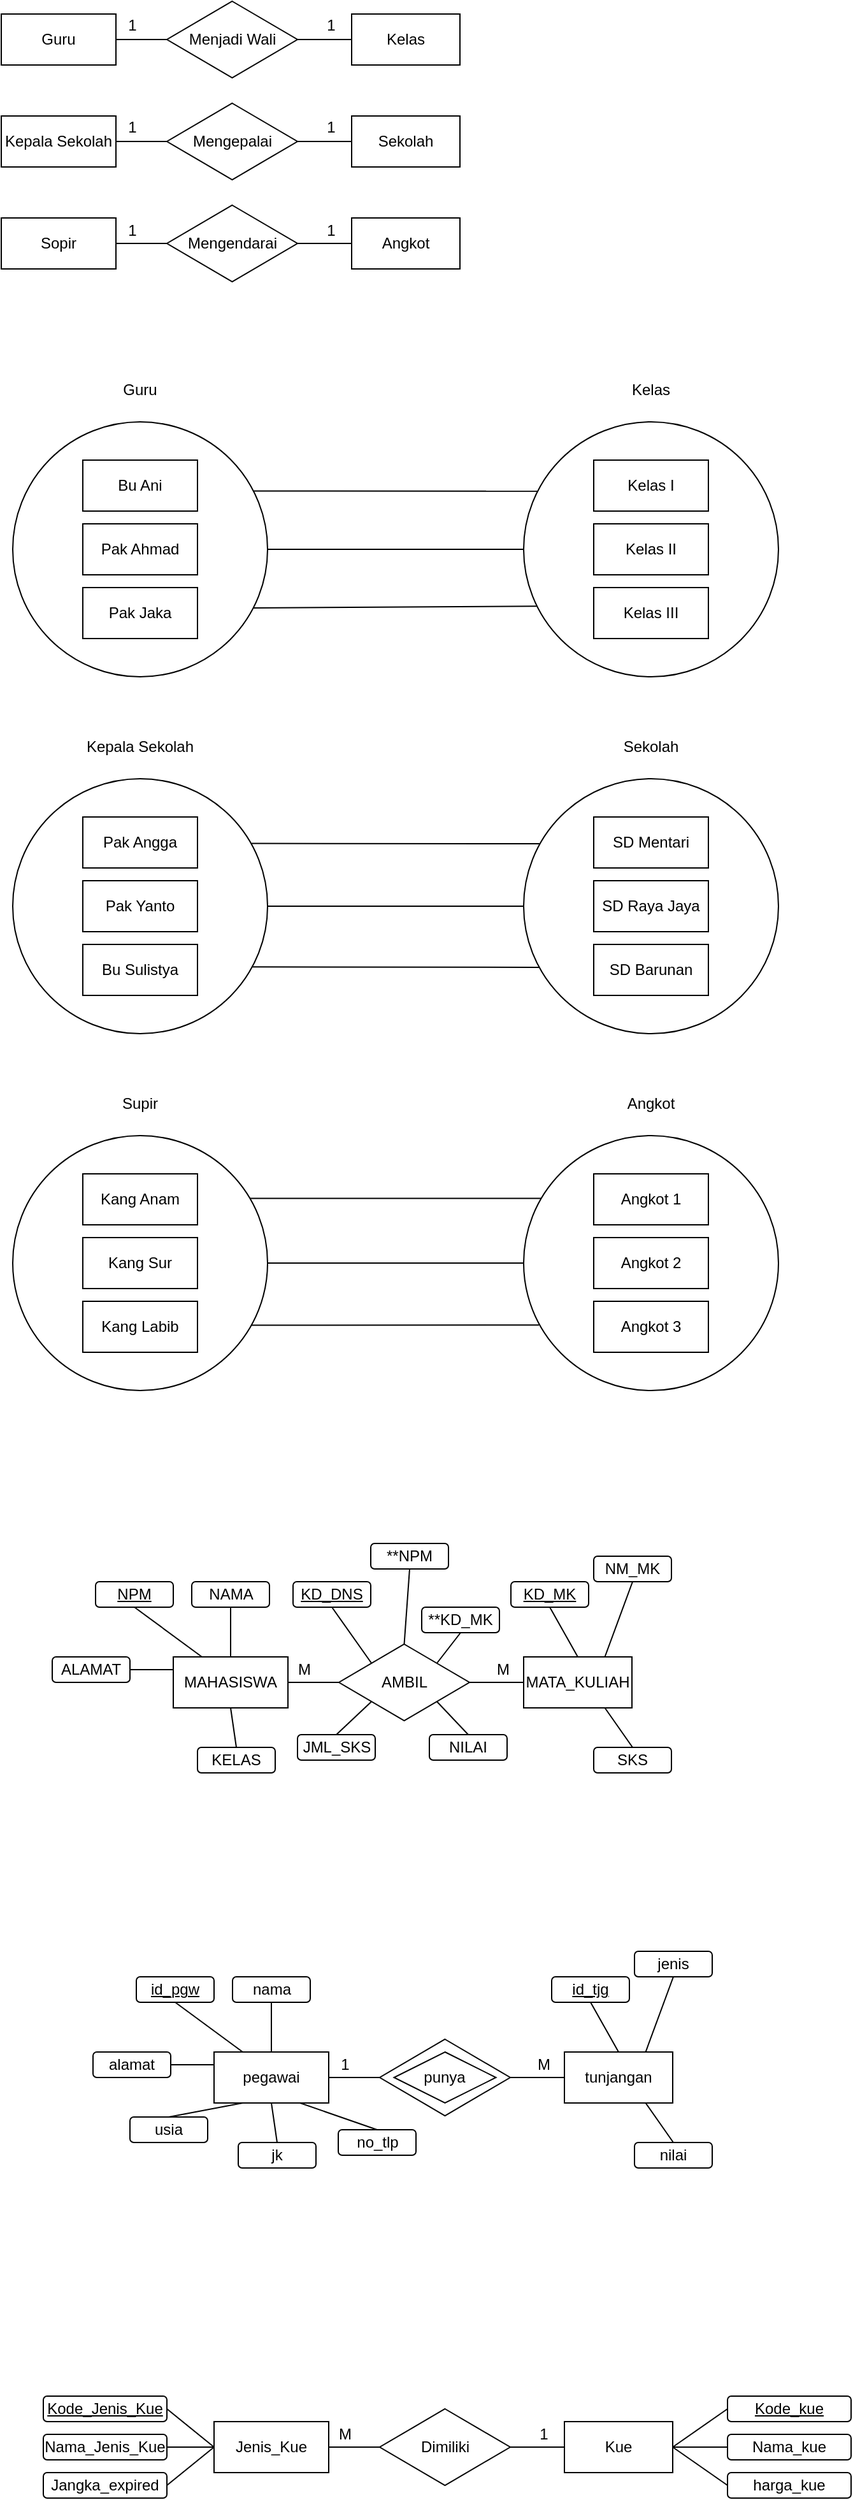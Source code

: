 <mxfile version="23.1.6" type="github">
  <diagram name="Page-1" id="zsiFgq6FLZW26vrNv4Vc">
    <mxGraphModel dx="6660" dy="2965" grid="1" gridSize="10" guides="1" tooltips="1" connect="1" arrows="1" fold="1" page="1" pageScale="1" pageWidth="850" pageHeight="1100" math="0" shadow="0">
      <root>
        <mxCell id="0" />
        <mxCell id="1" parent="0" />
        <mxCell id="rfyaZzov8rwhPZWPpQSS-3" value="&lt;font style=&quot;font-size: 12px;&quot;&gt;Guru&lt;/font&gt;" style="rounded=0;whiteSpace=wrap;html=1;" parent="1" vertex="1">
          <mxGeometry x="110" y="80" width="90" height="40" as="geometry" />
        </mxCell>
        <mxCell id="rfyaZzov8rwhPZWPpQSS-5" value="Menjadi Wali" style="rhombus;whiteSpace=wrap;html=1;" parent="1" vertex="1">
          <mxGeometry x="240" y="70" width="102.5" height="60" as="geometry" />
        </mxCell>
        <mxCell id="63IFcigbR9Jctw0PeHF3-1" value="&lt;font style=&quot;font-size: 12px;&quot;&gt;Angkot&lt;/font&gt;" style="rounded=0;whiteSpace=wrap;html=1;" vertex="1" parent="1">
          <mxGeometry x="385" y="240" width="85" height="40" as="geometry" />
        </mxCell>
        <mxCell id="63IFcigbR9Jctw0PeHF3-2" value="&lt;font style=&quot;font-size: 12px;&quot;&gt;Sopir&lt;/font&gt;" style="rounded=0;whiteSpace=wrap;html=1;" vertex="1" parent="1">
          <mxGeometry x="110" y="240" width="90" height="40" as="geometry" />
        </mxCell>
        <mxCell id="63IFcigbR9Jctw0PeHF3-3" value="&lt;font style=&quot;font-size: 12px;&quot;&gt;Kepala Sekolah&lt;/font&gt;" style="rounded=0;whiteSpace=wrap;html=1;" vertex="1" parent="1">
          <mxGeometry x="110" y="160" width="90" height="40" as="geometry" />
        </mxCell>
        <mxCell id="63IFcigbR9Jctw0PeHF3-4" value="&lt;font style=&quot;font-size: 12px;&quot;&gt;Sekolah&lt;/font&gt;" style="rounded=0;whiteSpace=wrap;html=1;" vertex="1" parent="1">
          <mxGeometry x="385" y="160" width="85" height="40" as="geometry" />
        </mxCell>
        <mxCell id="63IFcigbR9Jctw0PeHF3-5" value="&lt;font style=&quot;font-size: 12px;&quot;&gt;Kelas&lt;/font&gt;" style="rounded=0;whiteSpace=wrap;html=1;" vertex="1" parent="1">
          <mxGeometry x="385" y="80" width="85" height="40" as="geometry" />
        </mxCell>
        <mxCell id="63IFcigbR9Jctw0PeHF3-6" value="Mengendarai" style="rhombus;whiteSpace=wrap;html=1;" vertex="1" parent="1">
          <mxGeometry x="240" y="230" width="102.5" height="60" as="geometry" />
        </mxCell>
        <mxCell id="63IFcigbR9Jctw0PeHF3-7" value="Mengepalai" style="rhombus;whiteSpace=wrap;html=1;" vertex="1" parent="1">
          <mxGeometry x="240" y="150" width="102.5" height="60" as="geometry" />
        </mxCell>
        <mxCell id="63IFcigbR9Jctw0PeHF3-9" value="" style="endArrow=none;html=1;rounded=0;exitX=1;exitY=0.5;exitDx=0;exitDy=0;entryX=0;entryY=0.5;entryDx=0;entryDy=0;" edge="1" parent="1" source="63IFcigbR9Jctw0PeHF3-2" target="63IFcigbR9Jctw0PeHF3-6">
          <mxGeometry width="50" height="50" relative="1" as="geometry">
            <mxPoint x="420" y="270" as="sourcePoint" />
            <mxPoint x="470" y="220" as="targetPoint" />
          </mxGeometry>
        </mxCell>
        <mxCell id="63IFcigbR9Jctw0PeHF3-10" value="" style="endArrow=none;html=1;rounded=0;entryX=1;entryY=0.5;entryDx=0;entryDy=0;exitX=0;exitY=0.5;exitDx=0;exitDy=0;" edge="1" parent="1" source="63IFcigbR9Jctw0PeHF3-4" target="63IFcigbR9Jctw0PeHF3-7">
          <mxGeometry width="50" height="50" relative="1" as="geometry">
            <mxPoint x="420" y="270" as="sourcePoint" />
            <mxPoint x="470" y="220" as="targetPoint" />
          </mxGeometry>
        </mxCell>
        <mxCell id="63IFcigbR9Jctw0PeHF3-11" value="" style="endArrow=none;html=1;rounded=0;entryX=1;entryY=0.5;entryDx=0;entryDy=0;exitX=0;exitY=0.5;exitDx=0;exitDy=0;" edge="1" parent="1" source="63IFcigbR9Jctw0PeHF3-7" target="63IFcigbR9Jctw0PeHF3-3">
          <mxGeometry width="50" height="50" relative="1" as="geometry">
            <mxPoint x="420" y="270" as="sourcePoint" />
            <mxPoint x="470" y="220" as="targetPoint" />
          </mxGeometry>
        </mxCell>
        <mxCell id="63IFcigbR9Jctw0PeHF3-12" value="" style="endArrow=none;html=1;rounded=0;entryX=1;entryY=0.5;entryDx=0;entryDy=0;exitX=0;exitY=0.5;exitDx=0;exitDy=0;" edge="1" parent="1" source="63IFcigbR9Jctw0PeHF3-5" target="rfyaZzov8rwhPZWPpQSS-5">
          <mxGeometry width="50" height="50" relative="1" as="geometry">
            <mxPoint x="420" y="270" as="sourcePoint" />
            <mxPoint x="470" y="220" as="targetPoint" />
          </mxGeometry>
        </mxCell>
        <mxCell id="63IFcigbR9Jctw0PeHF3-13" value="" style="endArrow=none;html=1;rounded=0;exitX=1;exitY=0.5;exitDx=0;exitDy=0;entryX=0;entryY=0.5;entryDx=0;entryDy=0;" edge="1" parent="1" source="rfyaZzov8rwhPZWPpQSS-3" target="rfyaZzov8rwhPZWPpQSS-5">
          <mxGeometry width="50" height="50" relative="1" as="geometry">
            <mxPoint x="210" y="90" as="sourcePoint" />
            <mxPoint x="260" y="40" as="targetPoint" />
          </mxGeometry>
        </mxCell>
        <mxCell id="63IFcigbR9Jctw0PeHF3-14" value="" style="endArrow=none;html=1;rounded=0;exitX=0;exitY=0.5;exitDx=0;exitDy=0;entryX=1;entryY=0.5;entryDx=0;entryDy=0;" edge="1" parent="1" source="63IFcigbR9Jctw0PeHF3-1" target="63IFcigbR9Jctw0PeHF3-6">
          <mxGeometry width="50" height="50" relative="1" as="geometry">
            <mxPoint x="420" y="270" as="sourcePoint" />
            <mxPoint x="470" y="220" as="targetPoint" />
          </mxGeometry>
        </mxCell>
        <mxCell id="63IFcigbR9Jctw0PeHF3-16" value="1" style="text;html=1;align=center;verticalAlign=middle;whiteSpace=wrap;rounded=0;" vertex="1" parent="1">
          <mxGeometry x="183" y="74" width="60" height="30" as="geometry" />
        </mxCell>
        <mxCell id="63IFcigbR9Jctw0PeHF3-17" value="1" style="text;html=1;align=center;verticalAlign=middle;whiteSpace=wrap;rounded=0;" vertex="1" parent="1">
          <mxGeometry x="338.5" y="74" width="60" height="30" as="geometry" />
        </mxCell>
        <mxCell id="63IFcigbR9Jctw0PeHF3-18" value="1" style="text;html=1;align=center;verticalAlign=middle;whiteSpace=wrap;rounded=0;" vertex="1" parent="1">
          <mxGeometry x="338.5" y="235" width="60" height="30" as="geometry" />
        </mxCell>
        <mxCell id="63IFcigbR9Jctw0PeHF3-19" value="1" style="text;html=1;align=center;verticalAlign=middle;whiteSpace=wrap;rounded=0;" vertex="1" parent="1">
          <mxGeometry x="183" y="235" width="60" height="30" as="geometry" />
        </mxCell>
        <mxCell id="63IFcigbR9Jctw0PeHF3-20" value="1" style="text;html=1;align=center;verticalAlign=middle;whiteSpace=wrap;rounded=0;" vertex="1" parent="1">
          <mxGeometry x="183" y="154" width="60" height="30" as="geometry" />
        </mxCell>
        <mxCell id="63IFcigbR9Jctw0PeHF3-21" value="1" style="text;html=1;align=center;verticalAlign=middle;whiteSpace=wrap;rounded=0;" vertex="1" parent="1">
          <mxGeometry x="338.5" y="154" width="60" height="30" as="geometry" />
        </mxCell>
        <mxCell id="63IFcigbR9Jctw0PeHF3-23" value="" style="ellipse;whiteSpace=wrap;html=1;aspect=fixed;" vertex="1" parent="1">
          <mxGeometry x="119" y="400" width="200" height="200" as="geometry" />
        </mxCell>
        <mxCell id="63IFcigbR9Jctw0PeHF3-25" value="" style="ellipse;whiteSpace=wrap;html=1;aspect=fixed;" vertex="1" parent="1">
          <mxGeometry x="119" y="680" width="200" height="200" as="geometry" />
        </mxCell>
        <mxCell id="63IFcigbR9Jctw0PeHF3-26" value="" style="ellipse;whiteSpace=wrap;html=1;aspect=fixed;" vertex="1" parent="1">
          <mxGeometry x="520" y="680" width="200" height="200" as="geometry" />
        </mxCell>
        <mxCell id="63IFcigbR9Jctw0PeHF3-27" value="" style="ellipse;whiteSpace=wrap;html=1;aspect=fixed;" vertex="1" parent="1">
          <mxGeometry x="520" y="960" width="200" height="200" as="geometry" />
        </mxCell>
        <mxCell id="63IFcigbR9Jctw0PeHF3-28" value="" style="ellipse;whiteSpace=wrap;html=1;aspect=fixed;" vertex="1" parent="1">
          <mxGeometry x="119" y="960" width="200" height="200" as="geometry" />
        </mxCell>
        <mxCell id="63IFcigbR9Jctw0PeHF3-29" value="" style="ellipse;whiteSpace=wrap;html=1;aspect=fixed;" vertex="1" parent="1">
          <mxGeometry x="520" y="400" width="200" height="200" as="geometry" />
        </mxCell>
        <mxCell id="63IFcigbR9Jctw0PeHF3-30" value="&lt;font style=&quot;font-size: 12px;&quot;&gt;Kelas III&lt;/font&gt;" style="rounded=0;whiteSpace=wrap;html=1;" vertex="1" parent="1">
          <mxGeometry x="575" y="530" width="90" height="40" as="geometry" />
        </mxCell>
        <mxCell id="63IFcigbR9Jctw0PeHF3-31" value="&lt;font style=&quot;font-size: 12px;&quot;&gt;Kelas II&lt;/font&gt;" style="rounded=0;whiteSpace=wrap;html=1;" vertex="1" parent="1">
          <mxGeometry x="575" y="480" width="90" height="40" as="geometry" />
        </mxCell>
        <mxCell id="63IFcigbR9Jctw0PeHF3-32" value="&lt;font style=&quot;font-size: 12px;&quot;&gt;Kelas I&lt;/font&gt;" style="rounded=0;whiteSpace=wrap;html=1;" vertex="1" parent="1">
          <mxGeometry x="575" y="430" width="90" height="40" as="geometry" />
        </mxCell>
        <mxCell id="63IFcigbR9Jctw0PeHF3-33" value="&lt;font style=&quot;font-size: 12px;&quot;&gt;Pak Jaka&lt;/font&gt;" style="rounded=0;whiteSpace=wrap;html=1;" vertex="1" parent="1">
          <mxGeometry x="174" y="530" width="90" height="40" as="geometry" />
        </mxCell>
        <mxCell id="63IFcigbR9Jctw0PeHF3-34" value="&lt;font style=&quot;font-size: 12px;&quot;&gt;Pak Ahmad&lt;/font&gt;" style="rounded=0;whiteSpace=wrap;html=1;" vertex="1" parent="1">
          <mxGeometry x="174" y="480" width="90" height="40" as="geometry" />
        </mxCell>
        <mxCell id="63IFcigbR9Jctw0PeHF3-35" value="&lt;font style=&quot;font-size: 12px;&quot;&gt;Bu Ani&lt;/font&gt;" style="rounded=0;whiteSpace=wrap;html=1;" vertex="1" parent="1">
          <mxGeometry x="174" y="430" width="90" height="40" as="geometry" />
        </mxCell>
        <mxCell id="63IFcigbR9Jctw0PeHF3-36" value="&lt;font style=&quot;font-size: 12px;&quot;&gt;SD Barunan&lt;/font&gt;" style="rounded=0;whiteSpace=wrap;html=1;" vertex="1" parent="1">
          <mxGeometry x="575" y="810" width="90" height="40" as="geometry" />
        </mxCell>
        <mxCell id="63IFcigbR9Jctw0PeHF3-37" value="&lt;font style=&quot;font-size: 12px;&quot;&gt;SD Raya Jaya&lt;/font&gt;" style="rounded=0;whiteSpace=wrap;html=1;" vertex="1" parent="1">
          <mxGeometry x="575" y="760" width="90" height="40" as="geometry" />
        </mxCell>
        <mxCell id="63IFcigbR9Jctw0PeHF3-38" value="&lt;font style=&quot;font-size: 12px;&quot;&gt;SD Mentari&lt;/font&gt;" style="rounded=0;whiteSpace=wrap;html=1;" vertex="1" parent="1">
          <mxGeometry x="575" y="710" width="90" height="40" as="geometry" />
        </mxCell>
        <mxCell id="63IFcigbR9Jctw0PeHF3-39" value="&lt;font style=&quot;font-size: 12px;&quot;&gt;Bu Sulistya&lt;/font&gt;" style="rounded=0;whiteSpace=wrap;html=1;" vertex="1" parent="1">
          <mxGeometry x="174" y="810" width="90" height="40" as="geometry" />
        </mxCell>
        <mxCell id="63IFcigbR9Jctw0PeHF3-40" value="Pak Yanto" style="rounded=0;whiteSpace=wrap;html=1;" vertex="1" parent="1">
          <mxGeometry x="174" y="760" width="90" height="40" as="geometry" />
        </mxCell>
        <mxCell id="63IFcigbR9Jctw0PeHF3-41" value="&lt;font style=&quot;font-size: 12px;&quot;&gt;Pak Angga&lt;/font&gt;" style="rounded=0;whiteSpace=wrap;html=1;" vertex="1" parent="1">
          <mxGeometry x="174" y="710" width="90" height="40" as="geometry" />
        </mxCell>
        <mxCell id="63IFcigbR9Jctw0PeHF3-42" value="&lt;font style=&quot;font-size: 12px;&quot;&gt;Angkot 3&lt;/font&gt;" style="rounded=0;whiteSpace=wrap;html=1;" vertex="1" parent="1">
          <mxGeometry x="575" y="1090" width="90" height="40" as="geometry" />
        </mxCell>
        <mxCell id="63IFcigbR9Jctw0PeHF3-43" value="&lt;font style=&quot;font-size: 12px;&quot;&gt;Angkot 2&lt;/font&gt;" style="rounded=0;whiteSpace=wrap;html=1;" vertex="1" parent="1">
          <mxGeometry x="575" y="1040" width="90" height="40" as="geometry" />
        </mxCell>
        <mxCell id="63IFcigbR9Jctw0PeHF3-44" value="&lt;font style=&quot;font-size: 12px;&quot;&gt;Angkot 1&lt;/font&gt;" style="rounded=0;whiteSpace=wrap;html=1;" vertex="1" parent="1">
          <mxGeometry x="575" y="990" width="90" height="40" as="geometry" />
        </mxCell>
        <mxCell id="63IFcigbR9Jctw0PeHF3-45" value="&lt;font style=&quot;font-size: 12px;&quot;&gt;Kang Labib&lt;/font&gt;" style="rounded=0;whiteSpace=wrap;html=1;" vertex="1" parent="1">
          <mxGeometry x="174" y="1090" width="90" height="40" as="geometry" />
        </mxCell>
        <mxCell id="63IFcigbR9Jctw0PeHF3-46" value="&lt;font style=&quot;font-size: 12px;&quot;&gt;Kang Sur&lt;/font&gt;" style="rounded=0;whiteSpace=wrap;html=1;" vertex="1" parent="1">
          <mxGeometry x="174" y="1040" width="90" height="40" as="geometry" />
        </mxCell>
        <mxCell id="63IFcigbR9Jctw0PeHF3-47" value="Kang Anam" style="rounded=0;whiteSpace=wrap;html=1;" vertex="1" parent="1">
          <mxGeometry x="174" y="990" width="90" height="40" as="geometry" />
        </mxCell>
        <mxCell id="63IFcigbR9Jctw0PeHF3-48" value="Supir" style="text;html=1;align=center;verticalAlign=middle;whiteSpace=wrap;rounded=0;" vertex="1" parent="1">
          <mxGeometry x="189" y="920" width="60" height="30" as="geometry" />
        </mxCell>
        <mxCell id="63IFcigbR9Jctw0PeHF3-49" value="Angkot" style="text;html=1;align=center;verticalAlign=middle;whiteSpace=wrap;rounded=0;" vertex="1" parent="1">
          <mxGeometry x="590" y="920" width="60" height="30" as="geometry" />
        </mxCell>
        <mxCell id="63IFcigbR9Jctw0PeHF3-50" value="Sekolah" style="text;html=1;align=center;verticalAlign=middle;whiteSpace=wrap;rounded=0;" vertex="1" parent="1">
          <mxGeometry x="590" y="640" width="60" height="30" as="geometry" />
        </mxCell>
        <mxCell id="63IFcigbR9Jctw0PeHF3-51" value="Kepala Sekolah" style="text;html=1;align=center;verticalAlign=middle;whiteSpace=wrap;rounded=0;" vertex="1" parent="1">
          <mxGeometry x="174" y="640" width="90" height="30" as="geometry" />
        </mxCell>
        <mxCell id="63IFcigbR9Jctw0PeHF3-52" value="Kelas" style="text;html=1;align=center;verticalAlign=middle;whiteSpace=wrap;rounded=0;" vertex="1" parent="1">
          <mxGeometry x="590" y="360" width="60" height="30" as="geometry" />
        </mxCell>
        <mxCell id="63IFcigbR9Jctw0PeHF3-53" value="Guru" style="text;html=1;align=center;verticalAlign=middle;whiteSpace=wrap;rounded=0;" vertex="1" parent="1">
          <mxGeometry x="189" y="360" width="60" height="30" as="geometry" />
        </mxCell>
        <mxCell id="63IFcigbR9Jctw0PeHF3-54" value="" style="endArrow=none;html=1;rounded=0;exitX=0.937;exitY=0.744;exitDx=0;exitDy=0;exitPerimeter=0;entryX=0.06;entryY=0.743;entryDx=0;entryDy=0;entryPerimeter=0;" edge="1" parent="1" source="63IFcigbR9Jctw0PeHF3-28" target="63IFcigbR9Jctw0PeHF3-27">
          <mxGeometry width="50" height="50" relative="1" as="geometry">
            <mxPoint x="350" y="1080" as="sourcePoint" />
            <mxPoint x="470" y="950" as="targetPoint" />
          </mxGeometry>
        </mxCell>
        <mxCell id="63IFcigbR9Jctw0PeHF3-55" value="" style="endArrow=none;html=1;rounded=0;exitX=1;exitY=0.5;exitDx=0;exitDy=0;entryX=0;entryY=0.5;entryDx=0;entryDy=0;" edge="1" parent="1" source="63IFcigbR9Jctw0PeHF3-28" target="63IFcigbR9Jctw0PeHF3-27">
          <mxGeometry width="50" height="50" relative="1" as="geometry">
            <mxPoint x="420" y="1000" as="sourcePoint" />
            <mxPoint x="470" y="950" as="targetPoint" />
          </mxGeometry>
        </mxCell>
        <mxCell id="63IFcigbR9Jctw0PeHF3-56" value="" style="endArrow=none;html=1;rounded=0;exitX=0.93;exitY=0.246;exitDx=0;exitDy=0;exitPerimeter=0;entryX=0.069;entryY=0.246;entryDx=0;entryDy=0;entryPerimeter=0;" edge="1" parent="1" source="63IFcigbR9Jctw0PeHF3-28" target="63IFcigbR9Jctw0PeHF3-27">
          <mxGeometry width="50" height="50" relative="1" as="geometry">
            <mxPoint x="420" y="1000" as="sourcePoint" />
            <mxPoint x="510" y="1009" as="targetPoint" />
          </mxGeometry>
        </mxCell>
        <mxCell id="63IFcigbR9Jctw0PeHF3-57" value="" style="endArrow=none;html=1;rounded=0;exitX=0.938;exitY=0.738;exitDx=0;exitDy=0;exitPerimeter=0;entryX=0.061;entryY=0.74;entryDx=0;entryDy=0;entryPerimeter=0;" edge="1" parent="1" source="63IFcigbR9Jctw0PeHF3-25" target="63IFcigbR9Jctw0PeHF3-26">
          <mxGeometry width="50" height="50" relative="1" as="geometry">
            <mxPoint x="420" y="1000" as="sourcePoint" />
            <mxPoint x="470" y="950" as="targetPoint" />
          </mxGeometry>
        </mxCell>
        <mxCell id="63IFcigbR9Jctw0PeHF3-58" value="" style="endArrow=none;html=1;rounded=0;exitX=1;exitY=0.5;exitDx=0;exitDy=0;entryX=0;entryY=0.5;entryDx=0;entryDy=0;" edge="1" parent="1" source="63IFcigbR9Jctw0PeHF3-25" target="63IFcigbR9Jctw0PeHF3-26">
          <mxGeometry width="50" height="50" relative="1" as="geometry">
            <mxPoint x="420" y="1000" as="sourcePoint" />
            <mxPoint x="470" y="950" as="targetPoint" />
          </mxGeometry>
        </mxCell>
        <mxCell id="63IFcigbR9Jctw0PeHF3-59" value="" style="endArrow=none;html=1;rounded=0;exitX=0.937;exitY=0.254;exitDx=0;exitDy=0;exitPerimeter=0;entryX=0.063;entryY=0.255;entryDx=0;entryDy=0;entryPerimeter=0;" edge="1" parent="1" source="63IFcigbR9Jctw0PeHF3-25" target="63IFcigbR9Jctw0PeHF3-26">
          <mxGeometry width="50" height="50" relative="1" as="geometry">
            <mxPoint x="400" y="810" as="sourcePoint" />
            <mxPoint x="480" y="790" as="targetPoint" />
          </mxGeometry>
        </mxCell>
        <mxCell id="63IFcigbR9Jctw0PeHF3-60" value="" style="endArrow=none;html=1;rounded=0;exitX=0.943;exitY=0.73;exitDx=0;exitDy=0;exitPerimeter=0;entryX=0.052;entryY=0.723;entryDx=0;entryDy=0;entryPerimeter=0;" edge="1" parent="1" source="63IFcigbR9Jctw0PeHF3-23" target="63IFcigbR9Jctw0PeHF3-29">
          <mxGeometry width="50" height="50" relative="1" as="geometry">
            <mxPoint x="420" y="1000" as="sourcePoint" />
            <mxPoint x="470" y="950" as="targetPoint" />
          </mxGeometry>
        </mxCell>
        <mxCell id="63IFcigbR9Jctw0PeHF3-61" value="" style="endArrow=none;html=1;rounded=0;exitX=1;exitY=0.5;exitDx=0;exitDy=0;entryX=0;entryY=0.5;entryDx=0;entryDy=0;" edge="1" parent="1" source="63IFcigbR9Jctw0PeHF3-23" target="63IFcigbR9Jctw0PeHF3-29">
          <mxGeometry width="50" height="50" relative="1" as="geometry">
            <mxPoint x="420" y="1000" as="sourcePoint" />
            <mxPoint x="470" y="950" as="targetPoint" />
          </mxGeometry>
        </mxCell>
        <mxCell id="63IFcigbR9Jctw0PeHF3-62" value="" style="endArrow=none;html=1;rounded=0;exitX=0.946;exitY=0.271;exitDx=0;exitDy=0;exitPerimeter=0;entryX=0.054;entryY=0.272;entryDx=0;entryDy=0;entryPerimeter=0;" edge="1" parent="1" source="63IFcigbR9Jctw0PeHF3-23" target="63IFcigbR9Jctw0PeHF3-29">
          <mxGeometry width="50" height="50" relative="1" as="geometry">
            <mxPoint x="420" y="1000" as="sourcePoint" />
            <mxPoint x="470" y="950" as="targetPoint" />
          </mxGeometry>
        </mxCell>
        <mxCell id="63IFcigbR9Jctw0PeHF3-63" value="MATA_KULIAH" style="rounded=0;whiteSpace=wrap;html=1;" vertex="1" parent="1">
          <mxGeometry x="520" y="1369" width="85" height="40" as="geometry" />
        </mxCell>
        <mxCell id="63IFcigbR9Jctw0PeHF3-64" value="&lt;font style=&quot;font-size: 12px;&quot;&gt;MAHASISWA&lt;/font&gt;" style="rounded=0;whiteSpace=wrap;html=1;" vertex="1" parent="1">
          <mxGeometry x="245" y="1369" width="90" height="40" as="geometry" />
        </mxCell>
        <mxCell id="63IFcigbR9Jctw0PeHF3-65" value="AMBIL" style="rhombus;whiteSpace=wrap;html=1;" vertex="1" parent="1">
          <mxGeometry x="375" y="1359" width="102.5" height="60" as="geometry" />
        </mxCell>
        <mxCell id="63IFcigbR9Jctw0PeHF3-66" value="" style="endArrow=none;html=1;rounded=0;exitX=1;exitY=0.5;exitDx=0;exitDy=0;entryX=0;entryY=0.5;entryDx=0;entryDy=0;" edge="1" parent="1" source="63IFcigbR9Jctw0PeHF3-64" target="63IFcigbR9Jctw0PeHF3-65">
          <mxGeometry width="50" height="50" relative="1" as="geometry">
            <mxPoint x="555" y="1399" as="sourcePoint" />
            <mxPoint x="605" y="1349" as="targetPoint" />
          </mxGeometry>
        </mxCell>
        <mxCell id="63IFcigbR9Jctw0PeHF3-67" value="" style="endArrow=none;html=1;rounded=0;exitX=0;exitY=0.5;exitDx=0;exitDy=0;entryX=1;entryY=0.5;entryDx=0;entryDy=0;" edge="1" parent="1" source="63IFcigbR9Jctw0PeHF3-63" target="63IFcigbR9Jctw0PeHF3-65">
          <mxGeometry width="50" height="50" relative="1" as="geometry">
            <mxPoint x="555" y="1399" as="sourcePoint" />
            <mxPoint x="605" y="1349" as="targetPoint" />
          </mxGeometry>
        </mxCell>
        <mxCell id="63IFcigbR9Jctw0PeHF3-68" value="M" style="text;html=1;align=center;verticalAlign=middle;whiteSpace=wrap;rounded=0;" vertex="1" parent="1">
          <mxGeometry x="473.5" y="1364" width="60" height="30" as="geometry" />
        </mxCell>
        <mxCell id="63IFcigbR9Jctw0PeHF3-69" value="M" style="text;html=1;align=center;verticalAlign=middle;whiteSpace=wrap;rounded=0;" vertex="1" parent="1">
          <mxGeometry x="318" y="1364" width="60" height="30" as="geometry" />
        </mxCell>
        <mxCell id="63IFcigbR9Jctw0PeHF3-70" value="&lt;u&gt;NPM&lt;/u&gt;" style="rounded=1;whiteSpace=wrap;html=1;" vertex="1" parent="1">
          <mxGeometry x="184" y="1310" width="61" height="20" as="geometry" />
        </mxCell>
        <mxCell id="63IFcigbR9Jctw0PeHF3-71" value="NILAI" style="rounded=1;whiteSpace=wrap;html=1;" vertex="1" parent="1">
          <mxGeometry x="446" y="1430" width="61" height="20" as="geometry" />
        </mxCell>
        <mxCell id="63IFcigbR9Jctw0PeHF3-72" value="&lt;u&gt;KD_DNS&lt;/u&gt;" style="rounded=1;whiteSpace=wrap;html=1;" vertex="1" parent="1">
          <mxGeometry x="339" y="1310" width="61" height="20" as="geometry" />
        </mxCell>
        <mxCell id="63IFcigbR9Jctw0PeHF3-73" value="**NPM" style="rounded=1;whiteSpace=wrap;html=1;" vertex="1" parent="1">
          <mxGeometry x="400" y="1280" width="61" height="20" as="geometry" />
        </mxCell>
        <mxCell id="63IFcigbR9Jctw0PeHF3-74" value="**KD_MK" style="rounded=1;whiteSpace=wrap;html=1;" vertex="1" parent="1">
          <mxGeometry x="440" y="1330" width="61" height="20" as="geometry" />
        </mxCell>
        <mxCell id="63IFcigbR9Jctw0PeHF3-75" value="&lt;u&gt;KD_MK&lt;/u&gt;" style="rounded=1;whiteSpace=wrap;html=1;" vertex="1" parent="1">
          <mxGeometry x="510" y="1310" width="61" height="20" as="geometry" />
        </mxCell>
        <mxCell id="63IFcigbR9Jctw0PeHF3-76" value="NM_MK" style="rounded=1;whiteSpace=wrap;html=1;" vertex="1" parent="1">
          <mxGeometry x="575" y="1290" width="61" height="20" as="geometry" />
        </mxCell>
        <mxCell id="63IFcigbR9Jctw0PeHF3-77" value="SKS" style="rounded=1;whiteSpace=wrap;html=1;" vertex="1" parent="1">
          <mxGeometry x="575" y="1440" width="61" height="20" as="geometry" />
        </mxCell>
        <mxCell id="63IFcigbR9Jctw0PeHF3-78" value="ALAMAT" style="rounded=1;whiteSpace=wrap;html=1;" vertex="1" parent="1">
          <mxGeometry x="150" y="1369" width="61" height="20" as="geometry" />
        </mxCell>
        <mxCell id="63IFcigbR9Jctw0PeHF3-79" value="KELAS" style="rounded=1;whiteSpace=wrap;html=1;" vertex="1" parent="1">
          <mxGeometry x="264" y="1440" width="61" height="20" as="geometry" />
        </mxCell>
        <mxCell id="63IFcigbR9Jctw0PeHF3-80" value="NAMA" style="rounded=1;whiteSpace=wrap;html=1;" vertex="1" parent="1">
          <mxGeometry x="259.5" y="1310" width="61" height="20" as="geometry" />
        </mxCell>
        <mxCell id="63IFcigbR9Jctw0PeHF3-81" value="JML_SKS" style="rounded=1;whiteSpace=wrap;html=1;" vertex="1" parent="1">
          <mxGeometry x="342.5" y="1430" width="61" height="20" as="geometry" />
        </mxCell>
        <mxCell id="63IFcigbR9Jctw0PeHF3-82" value="" style="endArrow=none;html=1;rounded=0;exitX=0.5;exitY=0;exitDx=0;exitDy=0;entryX=0.75;entryY=1;entryDx=0;entryDy=0;" edge="1" parent="1" source="63IFcigbR9Jctw0PeHF3-77" target="63IFcigbR9Jctw0PeHF3-63">
          <mxGeometry width="50" height="50" relative="1" as="geometry">
            <mxPoint x="210" y="1410" as="sourcePoint" />
            <mxPoint x="260" y="1360" as="targetPoint" />
          </mxGeometry>
        </mxCell>
        <mxCell id="63IFcigbR9Jctw0PeHF3-83" value="" style="endArrow=none;html=1;rounded=0;exitX=0.5;exitY=1;exitDx=0;exitDy=0;entryX=0.75;entryY=0;entryDx=0;entryDy=0;" edge="1" parent="1" source="63IFcigbR9Jctw0PeHF3-76" target="63IFcigbR9Jctw0PeHF3-63">
          <mxGeometry width="50" height="50" relative="1" as="geometry">
            <mxPoint x="210" y="1410" as="sourcePoint" />
            <mxPoint x="260" y="1360" as="targetPoint" />
          </mxGeometry>
        </mxCell>
        <mxCell id="63IFcigbR9Jctw0PeHF3-84" value="" style="endArrow=none;html=1;rounded=0;exitX=0.5;exitY=1;exitDx=0;exitDy=0;entryX=0.5;entryY=0;entryDx=0;entryDy=0;" edge="1" parent="1" source="63IFcigbR9Jctw0PeHF3-75" target="63IFcigbR9Jctw0PeHF3-63">
          <mxGeometry width="50" height="50" relative="1" as="geometry">
            <mxPoint x="210" y="1410" as="sourcePoint" />
            <mxPoint x="260" y="1360" as="targetPoint" />
          </mxGeometry>
        </mxCell>
        <mxCell id="63IFcigbR9Jctw0PeHF3-85" value="" style="endArrow=none;html=1;rounded=0;exitX=0.5;exitY=1;exitDx=0;exitDy=0;entryX=1;entryY=0;entryDx=0;entryDy=0;" edge="1" parent="1" source="63IFcigbR9Jctw0PeHF3-74" target="63IFcigbR9Jctw0PeHF3-65">
          <mxGeometry width="50" height="50" relative="1" as="geometry">
            <mxPoint x="210" y="1410" as="sourcePoint" />
            <mxPoint x="260" y="1360" as="targetPoint" />
          </mxGeometry>
        </mxCell>
        <mxCell id="63IFcigbR9Jctw0PeHF3-86" value="" style="endArrow=none;html=1;rounded=0;exitX=0.5;exitY=0;exitDx=0;exitDy=0;entryX=1;entryY=1;entryDx=0;entryDy=0;" edge="1" parent="1" source="63IFcigbR9Jctw0PeHF3-71" target="63IFcigbR9Jctw0PeHF3-65">
          <mxGeometry width="50" height="50" relative="1" as="geometry">
            <mxPoint x="210" y="1410" as="sourcePoint" />
            <mxPoint x="260" y="1360" as="targetPoint" />
          </mxGeometry>
        </mxCell>
        <mxCell id="63IFcigbR9Jctw0PeHF3-87" value="" style="endArrow=none;html=1;rounded=0;exitX=0.5;exitY=1;exitDx=0;exitDy=0;entryX=0.5;entryY=0;entryDx=0;entryDy=0;" edge="1" parent="1" source="63IFcigbR9Jctw0PeHF3-73" target="63IFcigbR9Jctw0PeHF3-65">
          <mxGeometry width="50" height="50" relative="1" as="geometry">
            <mxPoint x="210" y="1410" as="sourcePoint" />
            <mxPoint x="260" y="1360" as="targetPoint" />
          </mxGeometry>
        </mxCell>
        <mxCell id="63IFcigbR9Jctw0PeHF3-88" value="" style="endArrow=none;html=1;rounded=0;exitX=0.5;exitY=1;exitDx=0;exitDy=0;entryX=0;entryY=0;entryDx=0;entryDy=0;" edge="1" parent="1" source="63IFcigbR9Jctw0PeHF3-72" target="63IFcigbR9Jctw0PeHF3-65">
          <mxGeometry width="50" height="50" relative="1" as="geometry">
            <mxPoint x="210" y="1410" as="sourcePoint" />
            <mxPoint x="260" y="1360" as="targetPoint" />
          </mxGeometry>
        </mxCell>
        <mxCell id="63IFcigbR9Jctw0PeHF3-89" value="" style="endArrow=none;html=1;rounded=0;exitX=0.5;exitY=0;exitDx=0;exitDy=0;entryX=0;entryY=1;entryDx=0;entryDy=0;" edge="1" parent="1" source="63IFcigbR9Jctw0PeHF3-81" target="63IFcigbR9Jctw0PeHF3-65">
          <mxGeometry width="50" height="50" relative="1" as="geometry">
            <mxPoint x="210" y="1410" as="sourcePoint" />
            <mxPoint x="260" y="1360" as="targetPoint" />
          </mxGeometry>
        </mxCell>
        <mxCell id="63IFcigbR9Jctw0PeHF3-90" value="" style="endArrow=none;html=1;rounded=0;exitX=0.5;exitY=0;exitDx=0;exitDy=0;entryX=0.5;entryY=1;entryDx=0;entryDy=0;" edge="1" parent="1" source="63IFcigbR9Jctw0PeHF3-79" target="63IFcigbR9Jctw0PeHF3-64">
          <mxGeometry width="50" height="50" relative="1" as="geometry">
            <mxPoint x="210" y="1410" as="sourcePoint" />
            <mxPoint x="260" y="1360" as="targetPoint" />
          </mxGeometry>
        </mxCell>
        <mxCell id="63IFcigbR9Jctw0PeHF3-91" value="" style="endArrow=none;html=1;rounded=0;exitX=1;exitY=0.5;exitDx=0;exitDy=0;entryX=0;entryY=0.25;entryDx=0;entryDy=0;" edge="1" parent="1" source="63IFcigbR9Jctw0PeHF3-78" target="63IFcigbR9Jctw0PeHF3-64">
          <mxGeometry width="50" height="50" relative="1" as="geometry">
            <mxPoint x="210" y="1410" as="sourcePoint" />
            <mxPoint x="260" y="1360" as="targetPoint" />
          </mxGeometry>
        </mxCell>
        <mxCell id="63IFcigbR9Jctw0PeHF3-92" value="" style="endArrow=none;html=1;rounded=0;entryX=0.5;entryY=1;entryDx=0;entryDy=0;exitX=0.25;exitY=0;exitDx=0;exitDy=0;" edge="1" parent="1" source="63IFcigbR9Jctw0PeHF3-64" target="63IFcigbR9Jctw0PeHF3-70">
          <mxGeometry width="50" height="50" relative="1" as="geometry">
            <mxPoint x="210" y="1410" as="sourcePoint" />
            <mxPoint x="260" y="1360" as="targetPoint" />
          </mxGeometry>
        </mxCell>
        <mxCell id="63IFcigbR9Jctw0PeHF3-93" value="" style="endArrow=none;html=1;rounded=0;entryX=0.5;entryY=1;entryDx=0;entryDy=0;exitX=0.5;exitY=0;exitDx=0;exitDy=0;" edge="1" parent="1" source="63IFcigbR9Jctw0PeHF3-64" target="63IFcigbR9Jctw0PeHF3-80">
          <mxGeometry width="50" height="50" relative="1" as="geometry">
            <mxPoint x="210" y="1410" as="sourcePoint" />
            <mxPoint x="260" y="1360" as="targetPoint" />
          </mxGeometry>
        </mxCell>
        <mxCell id="63IFcigbR9Jctw0PeHF3-94" value="tunjangan" style="rounded=0;whiteSpace=wrap;html=1;" vertex="1" parent="1">
          <mxGeometry x="552" y="1679" width="85" height="40" as="geometry" />
        </mxCell>
        <mxCell id="63IFcigbR9Jctw0PeHF3-95" value="&lt;font style=&quot;font-size: 12px;&quot;&gt;pegawai&lt;/font&gt;" style="rounded=0;whiteSpace=wrap;html=1;" vertex="1" parent="1">
          <mxGeometry x="277" y="1679" width="90" height="40" as="geometry" />
        </mxCell>
        <mxCell id="63IFcigbR9Jctw0PeHF3-96" value="" style="rhombus;whiteSpace=wrap;html=1;" vertex="1" parent="1">
          <mxGeometry x="407" y="1669" width="102.5" height="60" as="geometry" />
        </mxCell>
        <mxCell id="63IFcigbR9Jctw0PeHF3-97" value="" style="endArrow=none;html=1;rounded=0;exitX=1;exitY=0.5;exitDx=0;exitDy=0;entryX=0;entryY=0.5;entryDx=0;entryDy=0;" edge="1" parent="1" source="63IFcigbR9Jctw0PeHF3-95" target="63IFcigbR9Jctw0PeHF3-96">
          <mxGeometry width="50" height="50" relative="1" as="geometry">
            <mxPoint x="587" y="1709" as="sourcePoint" />
            <mxPoint x="637" y="1659" as="targetPoint" />
          </mxGeometry>
        </mxCell>
        <mxCell id="63IFcigbR9Jctw0PeHF3-98" value="" style="endArrow=none;html=1;rounded=0;exitX=0;exitY=0.5;exitDx=0;exitDy=0;entryX=1;entryY=0.5;entryDx=0;entryDy=0;" edge="1" parent="1" source="63IFcigbR9Jctw0PeHF3-94" target="63IFcigbR9Jctw0PeHF3-96">
          <mxGeometry width="50" height="50" relative="1" as="geometry">
            <mxPoint x="587" y="1709" as="sourcePoint" />
            <mxPoint x="637" y="1659" as="targetPoint" />
          </mxGeometry>
        </mxCell>
        <mxCell id="63IFcigbR9Jctw0PeHF3-99" value="M" style="text;html=1;align=center;verticalAlign=middle;whiteSpace=wrap;rounded=0;" vertex="1" parent="1">
          <mxGeometry x="505.5" y="1674" width="60" height="30" as="geometry" />
        </mxCell>
        <mxCell id="63IFcigbR9Jctw0PeHF3-100" value="1" style="text;html=1;align=center;verticalAlign=middle;whiteSpace=wrap;rounded=0;" vertex="1" parent="1">
          <mxGeometry x="350" y="1674" width="60" height="30" as="geometry" />
        </mxCell>
        <mxCell id="63IFcigbR9Jctw0PeHF3-101" value="&lt;u&gt;id_pgw&lt;/u&gt;" style="rounded=1;whiteSpace=wrap;html=1;" vertex="1" parent="1">
          <mxGeometry x="216" y="1620" width="61" height="20" as="geometry" />
        </mxCell>
        <mxCell id="63IFcigbR9Jctw0PeHF3-103" value="usia" style="rounded=1;whiteSpace=wrap;html=1;" vertex="1" parent="1">
          <mxGeometry x="211" y="1730" width="61" height="20" as="geometry" />
        </mxCell>
        <mxCell id="63IFcigbR9Jctw0PeHF3-106" value="&lt;u&gt;id_tjg&lt;/u&gt;" style="rounded=1;whiteSpace=wrap;html=1;" vertex="1" parent="1">
          <mxGeometry x="542" y="1620" width="61" height="20" as="geometry" />
        </mxCell>
        <mxCell id="63IFcigbR9Jctw0PeHF3-107" value="jenis" style="rounded=1;whiteSpace=wrap;html=1;" vertex="1" parent="1">
          <mxGeometry x="607" y="1600" width="61" height="20" as="geometry" />
        </mxCell>
        <mxCell id="63IFcigbR9Jctw0PeHF3-108" value="nilai" style="rounded=1;whiteSpace=wrap;html=1;" vertex="1" parent="1">
          <mxGeometry x="607" y="1750" width="61" height="20" as="geometry" />
        </mxCell>
        <mxCell id="63IFcigbR9Jctw0PeHF3-109" value="alamat" style="rounded=1;whiteSpace=wrap;html=1;" vertex="1" parent="1">
          <mxGeometry x="182" y="1679" width="61" height="20" as="geometry" />
        </mxCell>
        <mxCell id="63IFcigbR9Jctw0PeHF3-110" value="jk" style="rounded=1;whiteSpace=wrap;html=1;" vertex="1" parent="1">
          <mxGeometry x="296" y="1750" width="61" height="20" as="geometry" />
        </mxCell>
        <mxCell id="63IFcigbR9Jctw0PeHF3-111" value="nama" style="rounded=1;whiteSpace=wrap;html=1;" vertex="1" parent="1">
          <mxGeometry x="291.5" y="1620" width="61" height="20" as="geometry" />
        </mxCell>
        <mxCell id="63IFcigbR9Jctw0PeHF3-112" value="no_tlp" style="rounded=1;whiteSpace=wrap;html=1;" vertex="1" parent="1">
          <mxGeometry x="374.5" y="1740" width="61" height="20" as="geometry" />
        </mxCell>
        <mxCell id="63IFcigbR9Jctw0PeHF3-113" value="" style="endArrow=none;html=1;rounded=0;exitX=0.5;exitY=0;exitDx=0;exitDy=0;entryX=0.75;entryY=1;entryDx=0;entryDy=0;" edge="1" parent="1" source="63IFcigbR9Jctw0PeHF3-108" target="63IFcigbR9Jctw0PeHF3-94">
          <mxGeometry width="50" height="50" relative="1" as="geometry">
            <mxPoint x="242" y="1720" as="sourcePoint" />
            <mxPoint x="292" y="1670" as="targetPoint" />
          </mxGeometry>
        </mxCell>
        <mxCell id="63IFcigbR9Jctw0PeHF3-114" value="" style="endArrow=none;html=1;rounded=0;exitX=0.5;exitY=1;exitDx=0;exitDy=0;entryX=0.75;entryY=0;entryDx=0;entryDy=0;" edge="1" parent="1" source="63IFcigbR9Jctw0PeHF3-107" target="63IFcigbR9Jctw0PeHF3-94">
          <mxGeometry width="50" height="50" relative="1" as="geometry">
            <mxPoint x="242" y="1720" as="sourcePoint" />
            <mxPoint x="292" y="1670" as="targetPoint" />
          </mxGeometry>
        </mxCell>
        <mxCell id="63IFcigbR9Jctw0PeHF3-115" value="" style="endArrow=none;html=1;rounded=0;exitX=0.5;exitY=1;exitDx=0;exitDy=0;entryX=0.5;entryY=0;entryDx=0;entryDy=0;" edge="1" parent="1" source="63IFcigbR9Jctw0PeHF3-106" target="63IFcigbR9Jctw0PeHF3-94">
          <mxGeometry width="50" height="50" relative="1" as="geometry">
            <mxPoint x="242" y="1720" as="sourcePoint" />
            <mxPoint x="292" y="1670" as="targetPoint" />
          </mxGeometry>
        </mxCell>
        <mxCell id="63IFcigbR9Jctw0PeHF3-119" value="" style="endArrow=none;html=1;rounded=0;exitX=0.5;exitY=0;exitDx=0;exitDy=0;entryX=0.25;entryY=1;entryDx=0;entryDy=0;" edge="1" parent="1" source="63IFcigbR9Jctw0PeHF3-103" target="63IFcigbR9Jctw0PeHF3-95">
          <mxGeometry width="50" height="50" relative="1" as="geometry">
            <mxPoint x="242" y="1720" as="sourcePoint" />
            <mxPoint x="292" y="1670" as="targetPoint" />
          </mxGeometry>
        </mxCell>
        <mxCell id="63IFcigbR9Jctw0PeHF3-120" value="" style="endArrow=none;html=1;rounded=0;exitX=0.5;exitY=0;exitDx=0;exitDy=0;entryX=0.75;entryY=1;entryDx=0;entryDy=0;" edge="1" parent="1" source="63IFcigbR9Jctw0PeHF3-112" target="63IFcigbR9Jctw0PeHF3-95">
          <mxGeometry width="50" height="50" relative="1" as="geometry">
            <mxPoint x="242" y="1720" as="sourcePoint" />
            <mxPoint x="292" y="1670" as="targetPoint" />
          </mxGeometry>
        </mxCell>
        <mxCell id="63IFcigbR9Jctw0PeHF3-121" value="" style="endArrow=none;html=1;rounded=0;exitX=0.5;exitY=0;exitDx=0;exitDy=0;entryX=0.5;entryY=1;entryDx=0;entryDy=0;" edge="1" parent="1" source="63IFcigbR9Jctw0PeHF3-110" target="63IFcigbR9Jctw0PeHF3-95">
          <mxGeometry width="50" height="50" relative="1" as="geometry">
            <mxPoint x="242" y="1720" as="sourcePoint" />
            <mxPoint x="292" y="1670" as="targetPoint" />
          </mxGeometry>
        </mxCell>
        <mxCell id="63IFcigbR9Jctw0PeHF3-122" value="" style="endArrow=none;html=1;rounded=0;exitX=1;exitY=0.5;exitDx=0;exitDy=0;entryX=0;entryY=0.25;entryDx=0;entryDy=0;" edge="1" parent="1" source="63IFcigbR9Jctw0PeHF3-109" target="63IFcigbR9Jctw0PeHF3-95">
          <mxGeometry width="50" height="50" relative="1" as="geometry">
            <mxPoint x="242" y="1720" as="sourcePoint" />
            <mxPoint x="292" y="1670" as="targetPoint" />
          </mxGeometry>
        </mxCell>
        <mxCell id="63IFcigbR9Jctw0PeHF3-123" value="" style="endArrow=none;html=1;rounded=0;entryX=0.5;entryY=1;entryDx=0;entryDy=0;exitX=0.25;exitY=0;exitDx=0;exitDy=0;" edge="1" parent="1" source="63IFcigbR9Jctw0PeHF3-95" target="63IFcigbR9Jctw0PeHF3-101">
          <mxGeometry width="50" height="50" relative="1" as="geometry">
            <mxPoint x="242" y="1720" as="sourcePoint" />
            <mxPoint x="292" y="1670" as="targetPoint" />
          </mxGeometry>
        </mxCell>
        <mxCell id="63IFcigbR9Jctw0PeHF3-124" value="" style="endArrow=none;html=1;rounded=0;entryX=0.5;entryY=1;entryDx=0;entryDy=0;exitX=0.5;exitY=0;exitDx=0;exitDy=0;" edge="1" parent="1" source="63IFcigbR9Jctw0PeHF3-95" target="63IFcigbR9Jctw0PeHF3-111">
          <mxGeometry width="50" height="50" relative="1" as="geometry">
            <mxPoint x="242" y="1720" as="sourcePoint" />
            <mxPoint x="292" y="1670" as="targetPoint" />
          </mxGeometry>
        </mxCell>
        <mxCell id="63IFcigbR9Jctw0PeHF3-126" value="punya" style="rhombus;whiteSpace=wrap;html=1;" vertex="1" parent="1">
          <mxGeometry x="418.25" y="1679" width="80" height="40" as="geometry" />
        </mxCell>
        <mxCell id="63IFcigbR9Jctw0PeHF3-158" value="Kue" style="rounded=0;whiteSpace=wrap;html=1;" vertex="1" parent="1">
          <mxGeometry x="552" y="1969" width="85" height="40" as="geometry" />
        </mxCell>
        <mxCell id="63IFcigbR9Jctw0PeHF3-159" value="Jenis_Kue" style="rounded=0;whiteSpace=wrap;html=1;" vertex="1" parent="1">
          <mxGeometry x="277" y="1969" width="90" height="40" as="geometry" />
        </mxCell>
        <mxCell id="63IFcigbR9Jctw0PeHF3-160" value="Dimiliki" style="rhombus;whiteSpace=wrap;html=1;" vertex="1" parent="1">
          <mxGeometry x="407" y="1959" width="102.5" height="60" as="geometry" />
        </mxCell>
        <mxCell id="63IFcigbR9Jctw0PeHF3-161" value="" style="endArrow=none;html=1;rounded=0;exitX=1;exitY=0.5;exitDx=0;exitDy=0;entryX=0;entryY=0.5;entryDx=0;entryDy=0;" edge="1" parent="1" source="63IFcigbR9Jctw0PeHF3-159" target="63IFcigbR9Jctw0PeHF3-160">
          <mxGeometry width="50" height="50" relative="1" as="geometry">
            <mxPoint x="587" y="1999" as="sourcePoint" />
            <mxPoint x="637" y="1949" as="targetPoint" />
          </mxGeometry>
        </mxCell>
        <mxCell id="63IFcigbR9Jctw0PeHF3-162" value="" style="endArrow=none;html=1;rounded=0;exitX=0;exitY=0.5;exitDx=0;exitDy=0;entryX=1;entryY=0.5;entryDx=0;entryDy=0;" edge="1" parent="1" source="63IFcigbR9Jctw0PeHF3-158" target="63IFcigbR9Jctw0PeHF3-160">
          <mxGeometry width="50" height="50" relative="1" as="geometry">
            <mxPoint x="587" y="1999" as="sourcePoint" />
            <mxPoint x="637" y="1949" as="targetPoint" />
          </mxGeometry>
        </mxCell>
        <mxCell id="63IFcigbR9Jctw0PeHF3-163" value="1" style="text;html=1;align=center;verticalAlign=middle;whiteSpace=wrap;rounded=0;" vertex="1" parent="1">
          <mxGeometry x="505.5" y="1964" width="60" height="30" as="geometry" />
        </mxCell>
        <mxCell id="63IFcigbR9Jctw0PeHF3-164" value="M" style="text;html=1;align=center;verticalAlign=middle;whiteSpace=wrap;rounded=0;" vertex="1" parent="1">
          <mxGeometry x="350" y="1964" width="60" height="30" as="geometry" />
        </mxCell>
        <mxCell id="63IFcigbR9Jctw0PeHF3-165" value="&lt;u&gt;Kode_Jenis_Kue&lt;/u&gt;" style="rounded=1;whiteSpace=wrap;html=1;" vertex="1" parent="1">
          <mxGeometry x="143" y="1949" width="97" height="20" as="geometry" />
        </mxCell>
        <mxCell id="63IFcigbR9Jctw0PeHF3-187" value="" style="endArrow=none;html=1;rounded=0;entryX=1;entryY=0.5;entryDx=0;entryDy=0;exitX=0;exitY=0.5;exitDx=0;exitDy=0;" edge="1" parent="1" source="63IFcigbR9Jctw0PeHF3-159" target="63IFcigbR9Jctw0PeHF3-165">
          <mxGeometry width="50" height="50" relative="1" as="geometry">
            <mxPoint x="242" y="2010" as="sourcePoint" />
            <mxPoint x="292" y="1960" as="targetPoint" />
          </mxGeometry>
        </mxCell>
        <mxCell id="63IFcigbR9Jctw0PeHF3-189" value="Nama_Jenis_Kue" style="rounded=1;whiteSpace=wrap;html=1;" vertex="1" parent="1">
          <mxGeometry x="143" y="1979" width="97" height="20" as="geometry" />
        </mxCell>
        <mxCell id="63IFcigbR9Jctw0PeHF3-190" value="Jangka_expired" style="rounded=1;whiteSpace=wrap;html=1;" vertex="1" parent="1">
          <mxGeometry x="143" y="2009" width="97" height="20" as="geometry" />
        </mxCell>
        <mxCell id="63IFcigbR9Jctw0PeHF3-191" value="harga_kue" style="rounded=1;whiteSpace=wrap;html=1;" vertex="1" parent="1">
          <mxGeometry x="680" y="2009" width="97" height="20" as="geometry" />
        </mxCell>
        <mxCell id="63IFcigbR9Jctw0PeHF3-192" value="Nama_kue" style="rounded=1;whiteSpace=wrap;html=1;" vertex="1" parent="1">
          <mxGeometry x="680" y="1979" width="97" height="20" as="geometry" />
        </mxCell>
        <mxCell id="63IFcigbR9Jctw0PeHF3-193" value="&lt;u&gt;Kode_kue&lt;/u&gt;" style="rounded=1;whiteSpace=wrap;html=1;" vertex="1" parent="1">
          <mxGeometry x="680" y="1949" width="97" height="20" as="geometry" />
        </mxCell>
        <mxCell id="63IFcigbR9Jctw0PeHF3-194" value="" style="endArrow=none;html=1;rounded=0;entryX=0;entryY=0.5;entryDx=0;entryDy=0;exitX=1;exitY=0.5;exitDx=0;exitDy=0;" edge="1" parent="1" source="63IFcigbR9Jctw0PeHF3-158" target="63IFcigbR9Jctw0PeHF3-193">
          <mxGeometry width="50" height="50" relative="1" as="geometry">
            <mxPoint x="640" y="1990" as="sourcePoint" />
            <mxPoint x="410" y="1990" as="targetPoint" />
          </mxGeometry>
        </mxCell>
        <mxCell id="63IFcigbR9Jctw0PeHF3-195" value="" style="endArrow=none;html=1;rounded=0;exitX=1;exitY=0.5;exitDx=0;exitDy=0;entryX=0;entryY=0.5;entryDx=0;entryDy=0;" edge="1" parent="1" source="63IFcigbR9Jctw0PeHF3-158" target="63IFcigbR9Jctw0PeHF3-191">
          <mxGeometry width="50" height="50" relative="1" as="geometry">
            <mxPoint x="360" y="2040" as="sourcePoint" />
            <mxPoint x="410" y="1990" as="targetPoint" />
          </mxGeometry>
        </mxCell>
        <mxCell id="63IFcigbR9Jctw0PeHF3-196" value="" style="endArrow=none;html=1;rounded=0;exitX=1;exitY=0.5;exitDx=0;exitDy=0;entryX=0;entryY=0.5;entryDx=0;entryDy=0;" edge="1" parent="1" source="63IFcigbR9Jctw0PeHF3-158" target="63IFcigbR9Jctw0PeHF3-192">
          <mxGeometry width="50" height="50" relative="1" as="geometry">
            <mxPoint x="360" y="2040" as="sourcePoint" />
            <mxPoint x="410" y="1990" as="targetPoint" />
          </mxGeometry>
        </mxCell>
        <mxCell id="63IFcigbR9Jctw0PeHF3-197" value="" style="endArrow=none;html=1;rounded=0;exitX=0;exitY=0.5;exitDx=0;exitDy=0;entryX=1;entryY=0.5;entryDx=0;entryDy=0;" edge="1" parent="1" source="63IFcigbR9Jctw0PeHF3-159" target="63IFcigbR9Jctw0PeHF3-190">
          <mxGeometry width="50" height="50" relative="1" as="geometry">
            <mxPoint x="360" y="2040" as="sourcePoint" />
            <mxPoint x="410" y="1990" as="targetPoint" />
          </mxGeometry>
        </mxCell>
        <mxCell id="63IFcigbR9Jctw0PeHF3-198" value="" style="endArrow=none;html=1;rounded=0;exitX=0;exitY=0.5;exitDx=0;exitDy=0;entryX=1;entryY=0.5;entryDx=0;entryDy=0;" edge="1" parent="1" source="63IFcigbR9Jctw0PeHF3-159" target="63IFcigbR9Jctw0PeHF3-189">
          <mxGeometry width="50" height="50" relative="1" as="geometry">
            <mxPoint x="360" y="2040" as="sourcePoint" />
            <mxPoint x="410" y="1990" as="targetPoint" />
          </mxGeometry>
        </mxCell>
      </root>
    </mxGraphModel>
  </diagram>
</mxfile>
